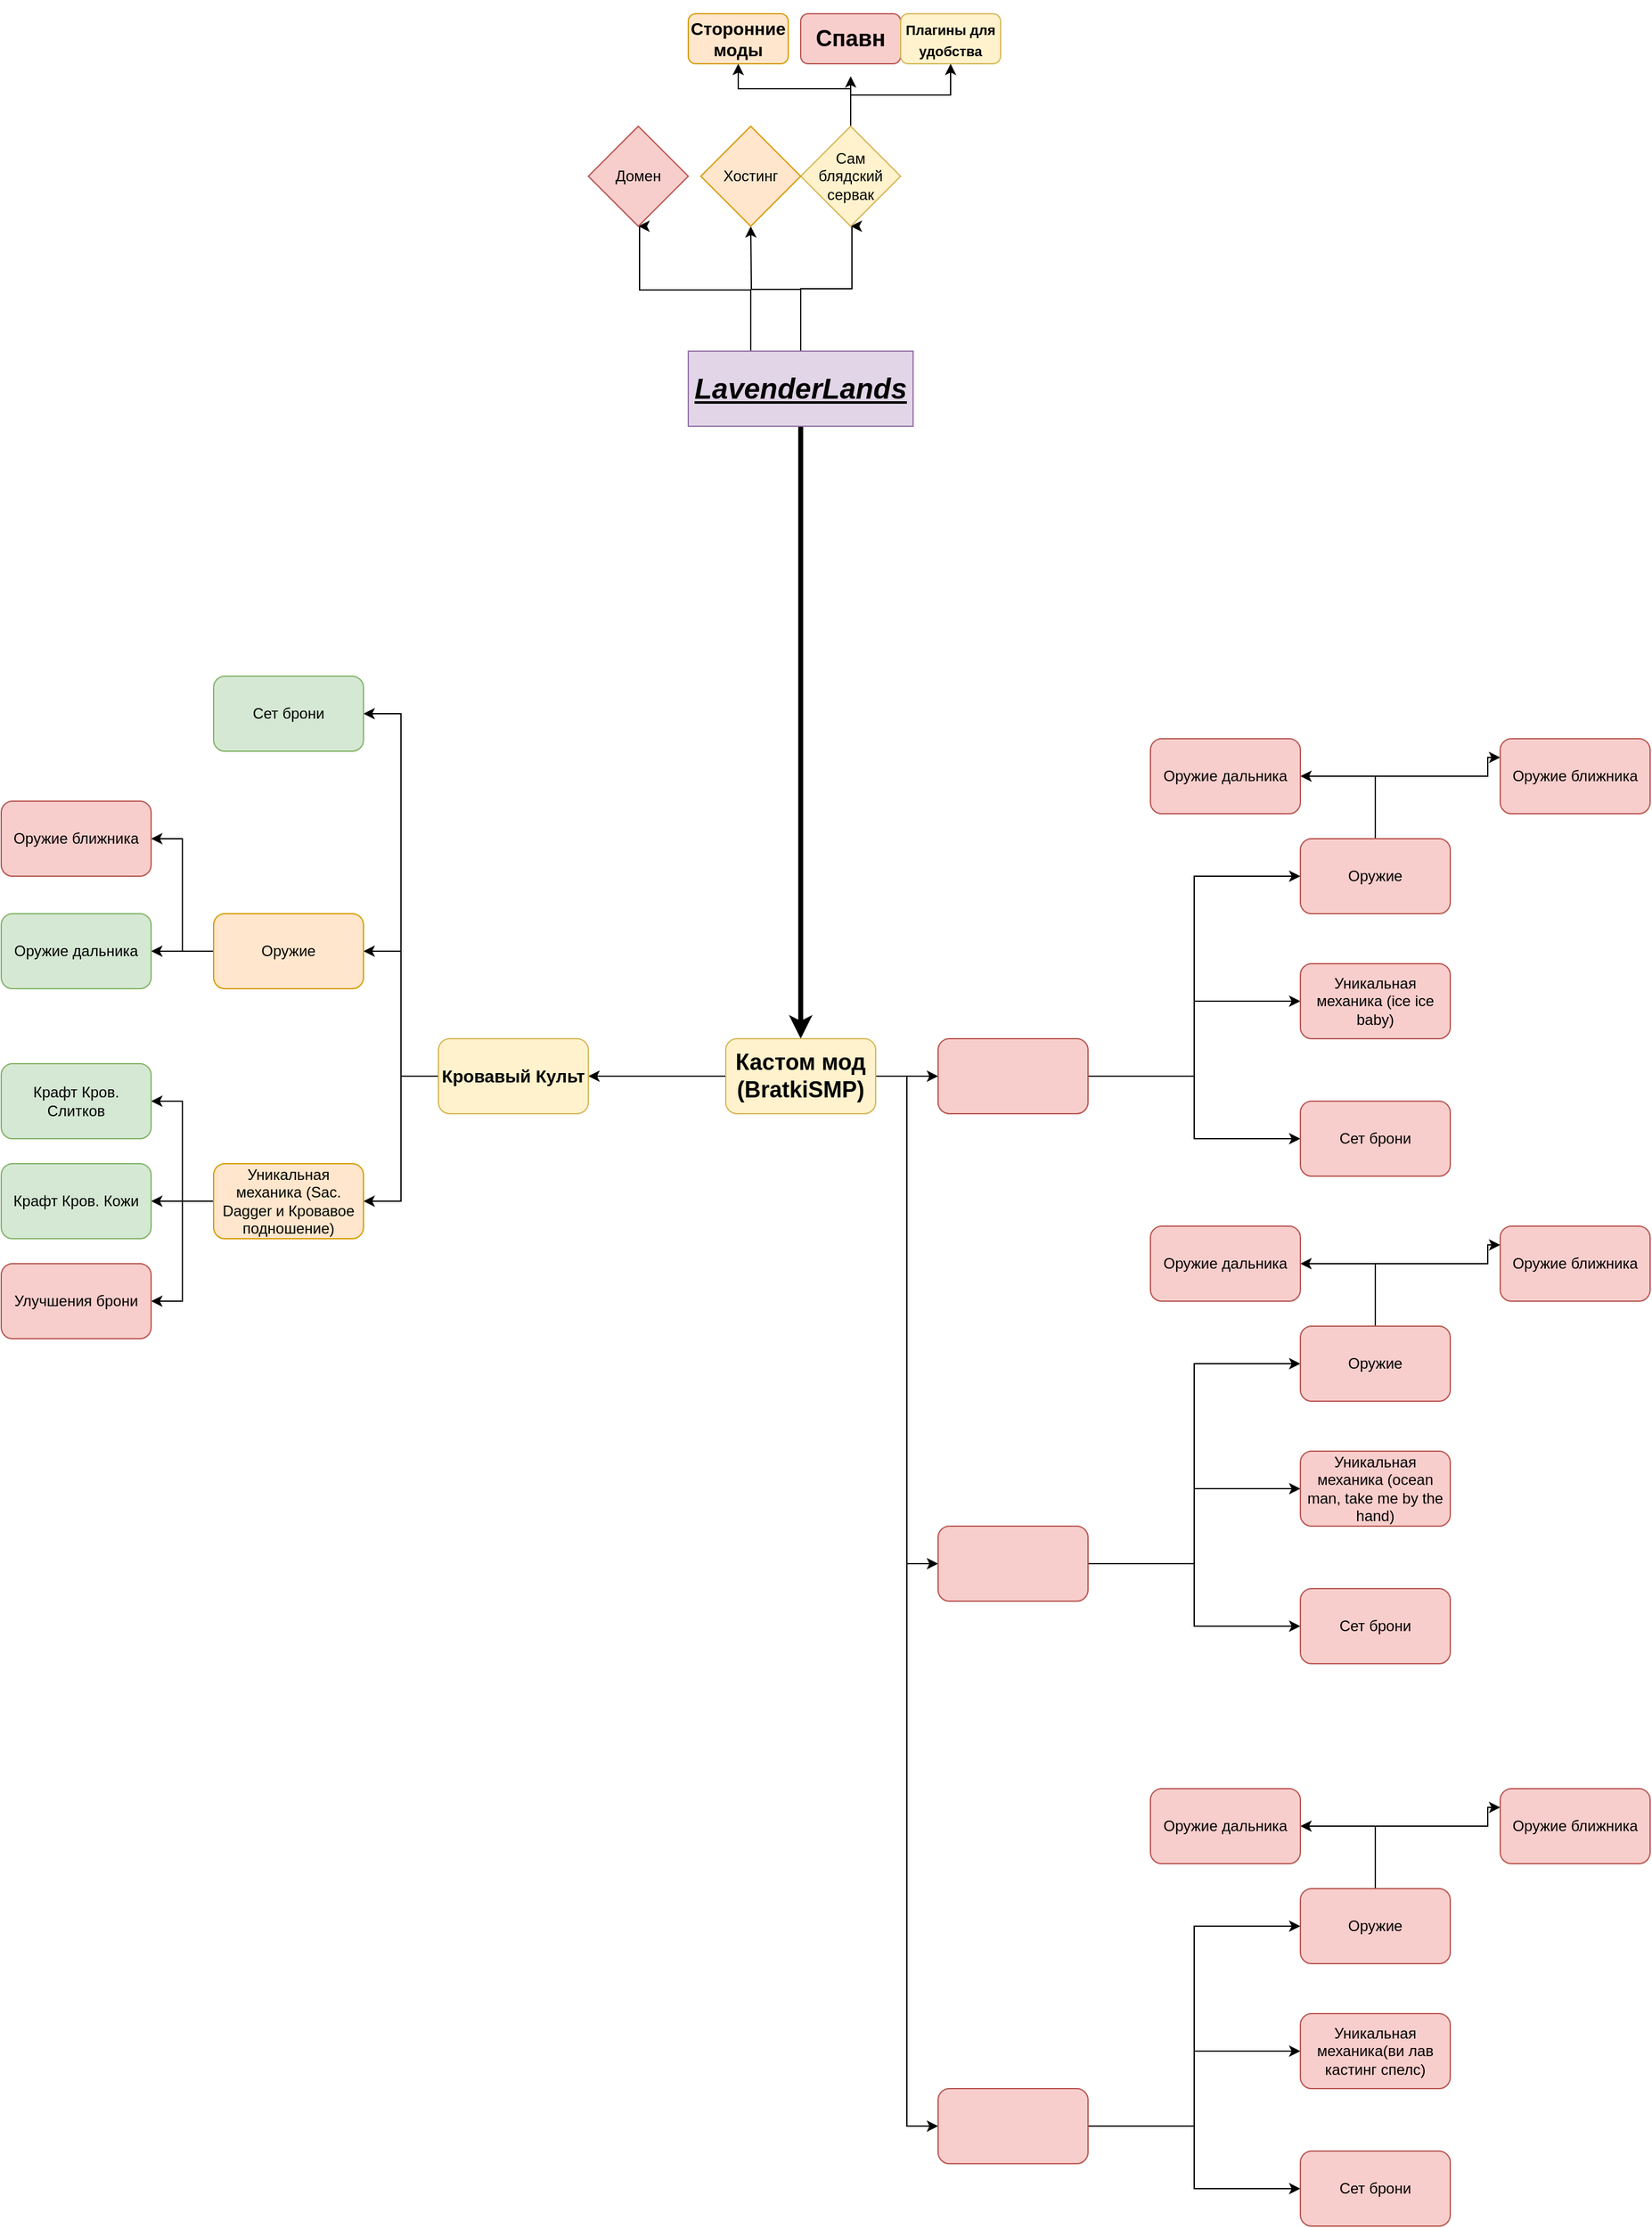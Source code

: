 <mxfile version="26.0.4">
  <diagram name="Страница — 1" id="m5t2pMFYY3bFJD1BpIWN">
    <mxGraphModel dx="2022" dy="1822" grid="1" gridSize="10" guides="1" tooltips="1" connect="1" arrows="1" fold="1" page="1" pageScale="1" pageWidth="827" pageHeight="1169" math="0" shadow="0">
      <root>
        <mxCell id="0" />
        <mxCell id="1" parent="0" />
        <mxCell id="cLZ4lquTuIUv25ZifMkw-2" style="edgeStyle=orthogonalEdgeStyle;rounded=0;orthogonalLoop=1;jettySize=auto;html=1;entryX=0.5;entryY=1;entryDx=0;entryDy=0;" edge="1" parent="1" source="cLZ4lquTuIUv25ZifMkw-1" target="cLZ4lquTuIUv25ZifMkw-3">
          <mxGeometry relative="1" as="geometry">
            <mxPoint x="440" y="-150" as="targetPoint" />
            <Array as="points">
              <mxPoint x="400" y="-110" />
              <mxPoint x="441" y="-110" />
            </Array>
          </mxGeometry>
        </mxCell>
        <mxCell id="cLZ4lquTuIUv25ZifMkw-4" style="edgeStyle=orthogonalEdgeStyle;rounded=0;orthogonalLoop=1;jettySize=auto;html=1;" edge="1" parent="1" source="cLZ4lquTuIUv25ZifMkw-1">
          <mxGeometry relative="1" as="geometry">
            <mxPoint x="360" y="-160" as="targetPoint" />
          </mxGeometry>
        </mxCell>
        <mxCell id="cLZ4lquTuIUv25ZifMkw-6" style="edgeStyle=orthogonalEdgeStyle;rounded=0;orthogonalLoop=1;jettySize=auto;html=1;" edge="1" parent="1">
          <mxGeometry relative="1" as="geometry">
            <mxPoint x="270" y="-160" as="targetPoint" />
            <mxPoint x="360" y="-60" as="sourcePoint" />
            <Array as="points">
              <mxPoint x="360" y="-109" />
              <mxPoint x="271" y="-109" />
            </Array>
          </mxGeometry>
        </mxCell>
        <mxCell id="cLZ4lquTuIUv25ZifMkw-16" style="edgeStyle=orthogonalEdgeStyle;rounded=0;orthogonalLoop=1;jettySize=auto;html=1;strokeWidth=4;" edge="1" parent="1" source="cLZ4lquTuIUv25ZifMkw-1">
          <mxGeometry relative="1" as="geometry">
            <mxPoint x="400" y="490" as="targetPoint" />
          </mxGeometry>
        </mxCell>
        <mxCell id="cLZ4lquTuIUv25ZifMkw-1" value="&lt;h1&gt;&lt;font style=&quot;font-size: 23px; color: light-dark(rgb(0, 0, 0), rgb(255, 153, 204));&quot;&gt;&lt;i&gt;&lt;u&gt;LavenderLands&lt;/u&gt;&lt;/i&gt;&lt;/font&gt;&lt;/h1&gt;" style="rounded=0;whiteSpace=wrap;html=1;fillColor=#e1d5e7;strokeColor=#9673a6;" vertex="1" parent="1">
          <mxGeometry x="310" y="-60" width="180" height="60" as="geometry" />
        </mxCell>
        <mxCell id="cLZ4lquTuIUv25ZifMkw-8" style="edgeStyle=orthogonalEdgeStyle;rounded=0;orthogonalLoop=1;jettySize=auto;html=1;" edge="1" parent="1" source="cLZ4lquTuIUv25ZifMkw-3">
          <mxGeometry relative="1" as="geometry">
            <mxPoint x="440" y="-280" as="targetPoint" />
          </mxGeometry>
        </mxCell>
        <mxCell id="cLZ4lquTuIUv25ZifMkw-11" style="edgeStyle=orthogonalEdgeStyle;rounded=0;orthogonalLoop=1;jettySize=auto;html=1;entryX=0.5;entryY=1;entryDx=0;entryDy=0;" edge="1" parent="1" source="cLZ4lquTuIUv25ZifMkw-3" target="cLZ4lquTuIUv25ZifMkw-10">
          <mxGeometry relative="1" as="geometry" />
        </mxCell>
        <mxCell id="cLZ4lquTuIUv25ZifMkw-15" style="edgeStyle=orthogonalEdgeStyle;rounded=0;orthogonalLoop=1;jettySize=auto;html=1;entryX=0.5;entryY=1;entryDx=0;entryDy=0;" edge="1" parent="1" source="cLZ4lquTuIUv25ZifMkw-3" target="cLZ4lquTuIUv25ZifMkw-13">
          <mxGeometry relative="1" as="geometry">
            <Array as="points">
              <mxPoint x="440" y="-270" />
              <mxPoint x="350" y="-270" />
            </Array>
          </mxGeometry>
        </mxCell>
        <mxCell id="cLZ4lquTuIUv25ZifMkw-3" value="Сам блядский сервак" style="rhombus;whiteSpace=wrap;html=1;fillColor=#fff2cc;strokeColor=#d6b656;" vertex="1" parent="1">
          <mxGeometry x="400" y="-240" width="80" height="80" as="geometry" />
        </mxCell>
        <mxCell id="cLZ4lquTuIUv25ZifMkw-5" value="Хостинг" style="rhombus;whiteSpace=wrap;html=1;fillColor=#ffe6cc;strokeColor=#d79b00;" vertex="1" parent="1">
          <mxGeometry x="320" y="-240" width="80" height="80" as="geometry" />
        </mxCell>
        <mxCell id="cLZ4lquTuIUv25ZifMkw-7" value="Домен" style="rhombus;whiteSpace=wrap;html=1;fillColor=#f8cecc;strokeColor=#b85450;" vertex="1" parent="1">
          <mxGeometry x="230" y="-240" width="80" height="80" as="geometry" />
        </mxCell>
        <mxCell id="cLZ4lquTuIUv25ZifMkw-9" value="&lt;h2&gt;Спавн&lt;/h2&gt;" style="rounded=1;whiteSpace=wrap;html=1;fillColor=#f8cecc;strokeColor=#b85450;" vertex="1" parent="1">
          <mxGeometry x="400" y="-330" width="80" height="40" as="geometry" />
        </mxCell>
        <mxCell id="cLZ4lquTuIUv25ZifMkw-10" value="&lt;h3&gt;&lt;font style=&quot;font-size: 11px;&quot;&gt;Плагины для удобства&lt;/font&gt;&lt;/h3&gt;" style="rounded=1;whiteSpace=wrap;html=1;fillColor=#fff2cc;strokeColor=#d6b656;" vertex="1" parent="1">
          <mxGeometry x="480" y="-330" width="80" height="40" as="geometry" />
        </mxCell>
        <mxCell id="cLZ4lquTuIUv25ZifMkw-13" value="&lt;h3&gt;&lt;font style=&quot;color: light-dark(rgb(0, 0, 0), rgb(255, 255, 0));&quot;&gt;Сторонние моды&lt;/font&gt;&lt;/h3&gt;" style="rounded=1;whiteSpace=wrap;html=1;fillColor=#ffe6cc;strokeColor=#d79b00;" vertex="1" parent="1">
          <mxGeometry x="310" y="-330" width="80" height="40" as="geometry" />
        </mxCell>
        <mxCell id="cLZ4lquTuIUv25ZifMkw-18" style="edgeStyle=orthogonalEdgeStyle;rounded=0;orthogonalLoop=1;jettySize=auto;html=1;" edge="1" parent="1" source="cLZ4lquTuIUv25ZifMkw-17">
          <mxGeometry relative="1" as="geometry">
            <mxPoint x="230" y="520" as="targetPoint" />
          </mxGeometry>
        </mxCell>
        <mxCell id="cLZ4lquTuIUv25ZifMkw-39" style="edgeStyle=orthogonalEdgeStyle;rounded=0;orthogonalLoop=1;jettySize=auto;html=1;entryX=0;entryY=0.5;entryDx=0;entryDy=0;" edge="1" parent="1" source="cLZ4lquTuIUv25ZifMkw-17" target="cLZ4lquTuIUv25ZifMkw-38">
          <mxGeometry relative="1" as="geometry" />
        </mxCell>
        <mxCell id="cLZ4lquTuIUv25ZifMkw-70" style="edgeStyle=orthogonalEdgeStyle;rounded=0;orthogonalLoop=1;jettySize=auto;html=1;entryX=0;entryY=0.5;entryDx=0;entryDy=0;" edge="1" parent="1" source="cLZ4lquTuIUv25ZifMkw-17" target="cLZ4lquTuIUv25ZifMkw-62">
          <mxGeometry relative="1" as="geometry" />
        </mxCell>
        <mxCell id="cLZ4lquTuIUv25ZifMkw-95" style="edgeStyle=orthogonalEdgeStyle;rounded=0;orthogonalLoop=1;jettySize=auto;html=1;entryX=0;entryY=0.5;entryDx=0;entryDy=0;" edge="1" parent="1" source="cLZ4lquTuIUv25ZifMkw-17" target="cLZ4lquTuIUv25ZifMkw-87">
          <mxGeometry relative="1" as="geometry" />
        </mxCell>
        <mxCell id="cLZ4lquTuIUv25ZifMkw-17" value="&lt;h2&gt;&lt;font style=&quot;color: light-dark(rgb(0, 0, 0), rgb(255, 153, 204));&quot;&gt;Кастом мод (BratkiSMP)&lt;/font&gt;&lt;/h2&gt;" style="rounded=1;whiteSpace=wrap;html=1;fillColor=#fff2cc;strokeColor=#d6b656;" vertex="1" parent="1">
          <mxGeometry x="340" y="490" width="120" height="60" as="geometry" />
        </mxCell>
        <mxCell id="cLZ4lquTuIUv25ZifMkw-21" style="edgeStyle=orthogonalEdgeStyle;rounded=0;orthogonalLoop=1;jettySize=auto;html=1;entryX=1;entryY=0.5;entryDx=0;entryDy=0;" edge="1" parent="1" source="cLZ4lquTuIUv25ZifMkw-19" target="cLZ4lquTuIUv25ZifMkw-20">
          <mxGeometry relative="1" as="geometry" />
        </mxCell>
        <mxCell id="cLZ4lquTuIUv25ZifMkw-23" style="edgeStyle=orthogonalEdgeStyle;rounded=0;orthogonalLoop=1;jettySize=auto;html=1;entryX=1;entryY=0.5;entryDx=0;entryDy=0;" edge="1" parent="1" source="cLZ4lquTuIUv25ZifMkw-19" target="cLZ4lquTuIUv25ZifMkw-22">
          <mxGeometry relative="1" as="geometry" />
        </mxCell>
        <mxCell id="cLZ4lquTuIUv25ZifMkw-26" style="edgeStyle=orthogonalEdgeStyle;rounded=0;orthogonalLoop=1;jettySize=auto;html=1;entryX=1;entryY=0.5;entryDx=0;entryDy=0;" edge="1" parent="1" source="cLZ4lquTuIUv25ZifMkw-19" target="cLZ4lquTuIUv25ZifMkw-25">
          <mxGeometry relative="1" as="geometry" />
        </mxCell>
        <mxCell id="cLZ4lquTuIUv25ZifMkw-19" value="&lt;h3&gt;&lt;font style=&quot;color: light-dark(rgb(0, 0, 0), rgb(255, 217, 102));&quot;&gt;Кровавый Культ&lt;/font&gt;&lt;/h3&gt;" style="rounded=1;whiteSpace=wrap;html=1;fillColor=#fff2cc;strokeColor=#d6b656;" vertex="1" parent="1">
          <mxGeometry x="110" y="490" width="120" height="60" as="geometry" />
        </mxCell>
        <mxCell id="cLZ4lquTuIUv25ZifMkw-20" value="&lt;font style=&quot;color: light-dark(rgb(0, 0, 0), rgb(151, 208, 119));&quot;&gt;Сет брони&lt;/font&gt;" style="rounded=1;whiteSpace=wrap;html=1;fillColor=#d5e8d4;strokeColor=#82b366;" vertex="1" parent="1">
          <mxGeometry x="-70" y="200" width="120" height="60" as="geometry" />
        </mxCell>
        <mxCell id="cLZ4lquTuIUv25ZifMkw-35" style="edgeStyle=orthogonalEdgeStyle;rounded=0;orthogonalLoop=1;jettySize=auto;html=1;entryX=1;entryY=0.5;entryDx=0;entryDy=0;" edge="1" parent="1" source="cLZ4lquTuIUv25ZifMkw-22" target="cLZ4lquTuIUv25ZifMkw-34">
          <mxGeometry relative="1" as="geometry" />
        </mxCell>
        <mxCell id="cLZ4lquTuIUv25ZifMkw-37" style="edgeStyle=orthogonalEdgeStyle;rounded=0;orthogonalLoop=1;jettySize=auto;html=1;entryX=1;entryY=0.5;entryDx=0;entryDy=0;" edge="1" parent="1" source="cLZ4lquTuIUv25ZifMkw-22" target="cLZ4lquTuIUv25ZifMkw-36">
          <mxGeometry relative="1" as="geometry" />
        </mxCell>
        <mxCell id="cLZ4lquTuIUv25ZifMkw-22" value="&lt;font style=&quot;color: light-dark(rgb(0, 0, 0), rgb(255, 229, 153));&quot;&gt;Оружие&lt;/font&gt;" style="rounded=1;whiteSpace=wrap;html=1;fillColor=#ffe6cc;strokeColor=#d79b00;" vertex="1" parent="1">
          <mxGeometry x="-70" y="390" width="120" height="60" as="geometry" />
        </mxCell>
        <mxCell id="cLZ4lquTuIUv25ZifMkw-28" style="edgeStyle=orthogonalEdgeStyle;rounded=0;orthogonalLoop=1;jettySize=auto;html=1;entryX=1;entryY=0.5;entryDx=0;entryDy=0;" edge="1" parent="1" source="cLZ4lquTuIUv25ZifMkw-25" target="cLZ4lquTuIUv25ZifMkw-27">
          <mxGeometry relative="1" as="geometry" />
        </mxCell>
        <mxCell id="cLZ4lquTuIUv25ZifMkw-30" style="edgeStyle=orthogonalEdgeStyle;rounded=0;orthogonalLoop=1;jettySize=auto;html=1;" edge="1" parent="1" source="cLZ4lquTuIUv25ZifMkw-25" target="cLZ4lquTuIUv25ZifMkw-29">
          <mxGeometry relative="1" as="geometry" />
        </mxCell>
        <mxCell id="cLZ4lquTuIUv25ZifMkw-32" style="edgeStyle=orthogonalEdgeStyle;rounded=0;orthogonalLoop=1;jettySize=auto;html=1;entryX=1;entryY=0.5;entryDx=0;entryDy=0;" edge="1" parent="1" source="cLZ4lquTuIUv25ZifMkw-25" target="cLZ4lquTuIUv25ZifMkw-31">
          <mxGeometry relative="1" as="geometry" />
        </mxCell>
        <mxCell id="cLZ4lquTuIUv25ZifMkw-25" value="&lt;font style=&quot;color: light-dark(rgb(0, 0, 0), rgb(255, 229, 153));&quot;&gt;Уникальная механика (Sac. Dagger и Кровавое подношение)&lt;/font&gt;" style="rounded=1;whiteSpace=wrap;html=1;fillColor=#ffe6cc;strokeColor=#d79b00;" vertex="1" parent="1">
          <mxGeometry x="-70" y="590" width="120" height="60" as="geometry" />
        </mxCell>
        <mxCell id="cLZ4lquTuIUv25ZifMkw-27" value="&lt;font style=&quot;color: light-dark(rgb(0, 0, 0), rgb(151, 208, 119));&quot;&gt;Крафт Кров. Слитков&lt;/font&gt;" style="rounded=1;whiteSpace=wrap;html=1;fillColor=#d5e8d4;strokeColor=#82b366;" vertex="1" parent="1">
          <mxGeometry x="-240" y="510" width="120" height="60" as="geometry" />
        </mxCell>
        <mxCell id="cLZ4lquTuIUv25ZifMkw-29" value="&lt;font style=&quot;color: light-dark(rgb(0, 0, 0), rgb(151, 208, 119));&quot;&gt;Крафт Кров. Кожи&lt;/font&gt;" style="rounded=1;whiteSpace=wrap;html=1;fillColor=#d5e8d4;strokeColor=#82b366;" vertex="1" parent="1">
          <mxGeometry x="-240" y="590" width="120" height="60" as="geometry" />
        </mxCell>
        <mxCell id="cLZ4lquTuIUv25ZifMkw-31" value="&lt;font style=&quot;color: light-dark(rgb(0, 0, 0), rgb(204, 0, 0));&quot;&gt;Улучшения брони&lt;/font&gt;" style="rounded=1;whiteSpace=wrap;html=1;fillColor=#f8cecc;strokeColor=#b85450;" vertex="1" parent="1">
          <mxGeometry x="-240" y="670" width="120" height="60" as="geometry" />
        </mxCell>
        <mxCell id="cLZ4lquTuIUv25ZifMkw-34" value="&lt;font style=&quot;color: light-dark(rgb(0, 0, 0), rgb(151, 208, 119));&quot;&gt;Оружие дальника&lt;/font&gt;" style="rounded=1;whiteSpace=wrap;html=1;fillColor=#d5e8d4;strokeColor=#82b366;" vertex="1" parent="1">
          <mxGeometry x="-240" y="390" width="120" height="60" as="geometry" />
        </mxCell>
        <mxCell id="cLZ4lquTuIUv25ZifMkw-36" value="&lt;font style=&quot;color: light-dark(rgb(0, 0, 0), rgb(204, 0, 0));&quot;&gt;Оружие ближника&lt;/font&gt;" style="rounded=1;whiteSpace=wrap;html=1;fillColor=#f8cecc;strokeColor=#b85450;" vertex="1" parent="1">
          <mxGeometry x="-240" y="300" width="120" height="60" as="geometry" />
        </mxCell>
        <mxCell id="cLZ4lquTuIUv25ZifMkw-56" style="edgeStyle=orthogonalEdgeStyle;rounded=0;orthogonalLoop=1;jettySize=auto;html=1;entryX=0;entryY=0.5;entryDx=0;entryDy=0;" edge="1" parent="1" source="cLZ4lquTuIUv25ZifMkw-38" target="cLZ4lquTuIUv25ZifMkw-43">
          <mxGeometry relative="1" as="geometry" />
        </mxCell>
        <mxCell id="cLZ4lquTuIUv25ZifMkw-57" style="edgeStyle=orthogonalEdgeStyle;rounded=0;orthogonalLoop=1;jettySize=auto;html=1;entryX=0;entryY=0.5;entryDx=0;entryDy=0;" edge="1" parent="1" source="cLZ4lquTuIUv25ZifMkw-38" target="cLZ4lquTuIUv25ZifMkw-47">
          <mxGeometry relative="1" as="geometry" />
        </mxCell>
        <mxCell id="cLZ4lquTuIUv25ZifMkw-58" style="edgeStyle=orthogonalEdgeStyle;rounded=0;orthogonalLoop=1;jettySize=auto;html=1;" edge="1" parent="1" source="cLZ4lquTuIUv25ZifMkw-38" target="cLZ4lquTuIUv25ZifMkw-40">
          <mxGeometry relative="1" as="geometry" />
        </mxCell>
        <mxCell id="cLZ4lquTuIUv25ZifMkw-38" value="&lt;h3&gt;&lt;font style=&quot;color: light-dark(transparent, rgb(204, 0, 0));&quot;&gt;Ледяная фракция (sin titulo)&lt;/font&gt;&lt;/h3&gt;" style="rounded=1;whiteSpace=wrap;html=1;fillColor=#f8cecc;strokeColor=#b85450;" vertex="1" parent="1">
          <mxGeometry x="510" y="490" width="120" height="60" as="geometry" />
        </mxCell>
        <mxCell id="cLZ4lquTuIUv25ZifMkw-40" value="&lt;font style=&quot;color: light-dark(rgb(0, 0, 0), rgb(204, 0, 0));&quot;&gt;Сет брони&lt;/font&gt;" style="rounded=1;whiteSpace=wrap;html=1;fillColor=#f8cecc;strokeColor=#b85450;" vertex="1" parent="1">
          <mxGeometry x="800" y="540" width="120" height="60" as="geometry" />
        </mxCell>
        <mxCell id="cLZ4lquTuIUv25ZifMkw-41" style="edgeStyle=orthogonalEdgeStyle;rounded=0;orthogonalLoop=1;jettySize=auto;html=1;entryX=1;entryY=0.5;entryDx=0;entryDy=0;" edge="1" parent="1" source="cLZ4lquTuIUv25ZifMkw-43" target="cLZ4lquTuIUv25ZifMkw-51">
          <mxGeometry relative="1" as="geometry" />
        </mxCell>
        <mxCell id="cLZ4lquTuIUv25ZifMkw-55" style="edgeStyle=orthogonalEdgeStyle;rounded=0;orthogonalLoop=1;jettySize=auto;html=1;entryX=0;entryY=0.25;entryDx=0;entryDy=0;" edge="1" parent="1" source="cLZ4lquTuIUv25ZifMkw-43" target="cLZ4lquTuIUv25ZifMkw-52">
          <mxGeometry relative="1" as="geometry">
            <mxPoint x="860" y="250" as="targetPoint" />
            <Array as="points">
              <mxPoint x="860" y="280" />
              <mxPoint x="950" y="280" />
            </Array>
          </mxGeometry>
        </mxCell>
        <mxCell id="cLZ4lquTuIUv25ZifMkw-43" value="&lt;font style=&quot;color: light-dark(rgb(0, 0, 0), rgb(204, 0, 0));&quot;&gt;Оружие&lt;/font&gt;" style="rounded=1;whiteSpace=wrap;html=1;fillColor=#f8cecc;strokeColor=#b85450;" vertex="1" parent="1">
          <mxGeometry x="800" y="330" width="120" height="60" as="geometry" />
        </mxCell>
        <mxCell id="cLZ4lquTuIUv25ZifMkw-47" value="&lt;font style=&quot;color: light-dark(rgb(0, 0, 0), rgb(204, 0, 0));&quot;&gt;Уникальная механика (ice ice baby)&lt;/font&gt;" style="rounded=1;whiteSpace=wrap;html=1;fillColor=#f8cecc;strokeColor=#b85450;" vertex="1" parent="1">
          <mxGeometry x="800" y="430" width="120" height="60" as="geometry" />
        </mxCell>
        <mxCell id="cLZ4lquTuIUv25ZifMkw-51" value="&lt;font style=&quot;color: light-dark(rgb(0, 0, 0), rgb(204, 0, 0));&quot;&gt;Оружие дальника&lt;/font&gt;" style="rounded=1;whiteSpace=wrap;html=1;fillColor=#f8cecc;strokeColor=#b85450;" vertex="1" parent="1">
          <mxGeometry x="680" y="250" width="120" height="60" as="geometry" />
        </mxCell>
        <mxCell id="cLZ4lquTuIUv25ZifMkw-52" value="&lt;font style=&quot;color: light-dark(rgb(0, 0, 0), rgb(204, 0, 0));&quot;&gt;Оружие ближника&lt;/font&gt;" style="rounded=1;whiteSpace=wrap;html=1;fillColor=#f8cecc;strokeColor=#b85450;" vertex="1" parent="1">
          <mxGeometry x="960" y="250" width="120" height="60" as="geometry" />
        </mxCell>
        <mxCell id="cLZ4lquTuIUv25ZifMkw-59" style="edgeStyle=orthogonalEdgeStyle;rounded=0;orthogonalLoop=1;jettySize=auto;html=1;entryX=0;entryY=0.5;entryDx=0;entryDy=0;" edge="1" source="cLZ4lquTuIUv25ZifMkw-62" target="cLZ4lquTuIUv25ZifMkw-66" parent="1">
          <mxGeometry relative="1" as="geometry" />
        </mxCell>
        <mxCell id="cLZ4lquTuIUv25ZifMkw-60" style="edgeStyle=orthogonalEdgeStyle;rounded=0;orthogonalLoop=1;jettySize=auto;html=1;entryX=0;entryY=0.5;entryDx=0;entryDy=0;" edge="1" source="cLZ4lquTuIUv25ZifMkw-62" target="cLZ4lquTuIUv25ZifMkw-67" parent="1">
          <mxGeometry relative="1" as="geometry" />
        </mxCell>
        <mxCell id="cLZ4lquTuIUv25ZifMkw-61" style="edgeStyle=orthogonalEdgeStyle;rounded=0;orthogonalLoop=1;jettySize=auto;html=1;" edge="1" source="cLZ4lquTuIUv25ZifMkw-62" target="cLZ4lquTuIUv25ZifMkw-63" parent="1">
          <mxGeometry relative="1" as="geometry" />
        </mxCell>
        <mxCell id="cLZ4lquTuIUv25ZifMkw-62" value="&lt;h3&gt;&lt;font style=&quot;color: light-dark(transparent, rgb(204, 0, 0));&quot;&gt;Морская фракция (sin titulo)&lt;/font&gt;&lt;/h3&gt;" style="rounded=1;whiteSpace=wrap;html=1;fillColor=#f8cecc;strokeColor=#b85450;" vertex="1" parent="1">
          <mxGeometry x="510" y="880" width="120" height="60" as="geometry" />
        </mxCell>
        <mxCell id="cLZ4lquTuIUv25ZifMkw-63" value="&lt;font style=&quot;color: light-dark(rgb(0, 0, 0), rgb(204, 0, 0));&quot;&gt;Сет брони&lt;/font&gt;" style="rounded=1;whiteSpace=wrap;html=1;fillColor=#f8cecc;strokeColor=#b85450;" vertex="1" parent="1">
          <mxGeometry x="800" y="930" width="120" height="60" as="geometry" />
        </mxCell>
        <mxCell id="cLZ4lquTuIUv25ZifMkw-64" style="edgeStyle=orthogonalEdgeStyle;rounded=0;orthogonalLoop=1;jettySize=auto;html=1;entryX=1;entryY=0.5;entryDx=0;entryDy=0;" edge="1" source="cLZ4lquTuIUv25ZifMkw-66" target="cLZ4lquTuIUv25ZifMkw-68" parent="1">
          <mxGeometry relative="1" as="geometry" />
        </mxCell>
        <mxCell id="cLZ4lquTuIUv25ZifMkw-65" style="edgeStyle=orthogonalEdgeStyle;rounded=0;orthogonalLoop=1;jettySize=auto;html=1;entryX=0;entryY=0.25;entryDx=0;entryDy=0;" edge="1" source="cLZ4lquTuIUv25ZifMkw-66" target="cLZ4lquTuIUv25ZifMkw-69" parent="1">
          <mxGeometry relative="1" as="geometry">
            <mxPoint x="860" y="640" as="targetPoint" />
            <Array as="points">
              <mxPoint x="860" y="670" />
              <mxPoint x="950" y="670" />
            </Array>
          </mxGeometry>
        </mxCell>
        <mxCell id="cLZ4lquTuIUv25ZifMkw-66" value="&lt;font style=&quot;color: light-dark(rgb(0, 0, 0), rgb(204, 0, 0));&quot;&gt;Оружие&lt;/font&gt;" style="rounded=1;whiteSpace=wrap;html=1;fillColor=#f8cecc;strokeColor=#b85450;" vertex="1" parent="1">
          <mxGeometry x="800" y="720" width="120" height="60" as="geometry" />
        </mxCell>
        <mxCell id="cLZ4lquTuIUv25ZifMkw-67" value="&lt;font style=&quot;color: light-dark(rgb(0, 0, 0), rgb(204, 0, 0));&quot;&gt;Уникальная механика (ocean man, take me by the hand)&lt;/font&gt;" style="rounded=1;whiteSpace=wrap;html=1;fillColor=#f8cecc;strokeColor=#b85450;" vertex="1" parent="1">
          <mxGeometry x="800" y="820" width="120" height="60" as="geometry" />
        </mxCell>
        <mxCell id="cLZ4lquTuIUv25ZifMkw-68" value="&lt;font style=&quot;color: light-dark(rgb(0, 0, 0), rgb(204, 0, 0));&quot;&gt;Оружие дальника&lt;/font&gt;" style="rounded=1;whiteSpace=wrap;html=1;fillColor=#f8cecc;strokeColor=#b85450;" vertex="1" parent="1">
          <mxGeometry x="680" y="640" width="120" height="60" as="geometry" />
        </mxCell>
        <mxCell id="cLZ4lquTuIUv25ZifMkw-69" value="&lt;font style=&quot;color: light-dark(rgb(0, 0, 0), rgb(204, 0, 0));&quot;&gt;Оружие ближника&lt;/font&gt;" style="rounded=1;whiteSpace=wrap;html=1;fillColor=#f8cecc;strokeColor=#b85450;" vertex="1" parent="1">
          <mxGeometry x="960" y="640" width="120" height="60" as="geometry" />
        </mxCell>
        <mxCell id="cLZ4lquTuIUv25ZifMkw-84" style="edgeStyle=orthogonalEdgeStyle;rounded=0;orthogonalLoop=1;jettySize=auto;html=1;entryX=0;entryY=0.5;entryDx=0;entryDy=0;" edge="1" parent="1" source="cLZ4lquTuIUv25ZifMkw-87" target="cLZ4lquTuIUv25ZifMkw-91">
          <mxGeometry relative="1" as="geometry" />
        </mxCell>
        <mxCell id="cLZ4lquTuIUv25ZifMkw-85" style="edgeStyle=orthogonalEdgeStyle;rounded=0;orthogonalLoop=1;jettySize=auto;html=1;entryX=0;entryY=0.5;entryDx=0;entryDy=0;" edge="1" parent="1" source="cLZ4lquTuIUv25ZifMkw-87" target="cLZ4lquTuIUv25ZifMkw-92">
          <mxGeometry relative="1" as="geometry" />
        </mxCell>
        <mxCell id="cLZ4lquTuIUv25ZifMkw-86" style="edgeStyle=orthogonalEdgeStyle;rounded=0;orthogonalLoop=1;jettySize=auto;html=1;" edge="1" parent="1" source="cLZ4lquTuIUv25ZifMkw-87" target="cLZ4lquTuIUv25ZifMkw-88">
          <mxGeometry relative="1" as="geometry" />
        </mxCell>
        <mxCell id="cLZ4lquTuIUv25ZifMkw-87" value="&lt;h3&gt;&lt;font style=&quot;color: light-dark(transparent, rgb(204, 0, 0));&quot;&gt;Шедоу визард мани генг&lt;/font&gt;&lt;/h3&gt;&lt;div&gt;&lt;font style=&quot;color: light-dark(transparent, rgb(204, 0, 0));&quot;&gt;&lt;br&gt;&lt;/font&gt;&lt;/div&gt;" style="rounded=1;whiteSpace=wrap;html=1;fillColor=#f8cecc;strokeColor=#b85450;" vertex="1" parent="1">
          <mxGeometry x="510" y="1330" width="120" height="60" as="geometry" />
        </mxCell>
        <mxCell id="cLZ4lquTuIUv25ZifMkw-88" value="&lt;font style=&quot;color: light-dark(rgb(0, 0, 0), rgb(204, 0, 0));&quot;&gt;Сет брони&lt;/font&gt;" style="rounded=1;whiteSpace=wrap;html=1;fillColor=#f8cecc;strokeColor=#b85450;" vertex="1" parent="1">
          <mxGeometry x="800" y="1380" width="120" height="60" as="geometry" />
        </mxCell>
        <mxCell id="cLZ4lquTuIUv25ZifMkw-89" style="edgeStyle=orthogonalEdgeStyle;rounded=0;orthogonalLoop=1;jettySize=auto;html=1;entryX=1;entryY=0.5;entryDx=0;entryDy=0;" edge="1" parent="1" source="cLZ4lquTuIUv25ZifMkw-91" target="cLZ4lquTuIUv25ZifMkw-93">
          <mxGeometry relative="1" as="geometry" />
        </mxCell>
        <mxCell id="cLZ4lquTuIUv25ZifMkw-90" style="edgeStyle=orthogonalEdgeStyle;rounded=0;orthogonalLoop=1;jettySize=auto;html=1;entryX=0;entryY=0.25;entryDx=0;entryDy=0;" edge="1" parent="1" source="cLZ4lquTuIUv25ZifMkw-91" target="cLZ4lquTuIUv25ZifMkw-94">
          <mxGeometry relative="1" as="geometry">
            <mxPoint x="860" y="1090" as="targetPoint" />
            <Array as="points">
              <mxPoint x="860" y="1120" />
              <mxPoint x="950" y="1120" />
            </Array>
          </mxGeometry>
        </mxCell>
        <mxCell id="cLZ4lquTuIUv25ZifMkw-91" value="&lt;font style=&quot;color: light-dark(rgb(0, 0, 0), rgb(204, 0, 0));&quot;&gt;Оружие&lt;/font&gt;" style="rounded=1;whiteSpace=wrap;html=1;fillColor=#f8cecc;strokeColor=#b85450;" vertex="1" parent="1">
          <mxGeometry x="800" y="1170" width="120" height="60" as="geometry" />
        </mxCell>
        <mxCell id="cLZ4lquTuIUv25ZifMkw-92" value="&lt;font style=&quot;color: light-dark(rgb(0, 0, 0), rgb(204, 0, 0));&quot;&gt;Уникальная механика(ви лав кастинг спелс)&lt;/font&gt;" style="rounded=1;whiteSpace=wrap;html=1;fillColor=#f8cecc;strokeColor=#b85450;" vertex="1" parent="1">
          <mxGeometry x="800" y="1270" width="120" height="60" as="geometry" />
        </mxCell>
        <mxCell id="cLZ4lquTuIUv25ZifMkw-93" value="&lt;font style=&quot;color: light-dark(rgb(0, 0, 0), rgb(204, 0, 0));&quot;&gt;Оружие дальника&lt;/font&gt;" style="rounded=1;whiteSpace=wrap;html=1;fillColor=#f8cecc;strokeColor=#b85450;" vertex="1" parent="1">
          <mxGeometry x="680" y="1090" width="120" height="60" as="geometry" />
        </mxCell>
        <mxCell id="cLZ4lquTuIUv25ZifMkw-94" value="&lt;font style=&quot;color: light-dark(rgb(0, 0, 0), rgb(204, 0, 0));&quot;&gt;Оружие ближника&lt;/font&gt;" style="rounded=1;whiteSpace=wrap;html=1;fillColor=#f8cecc;strokeColor=#b85450;" vertex="1" parent="1">
          <mxGeometry x="960" y="1090" width="120" height="60" as="geometry" />
        </mxCell>
      </root>
    </mxGraphModel>
  </diagram>
</mxfile>
